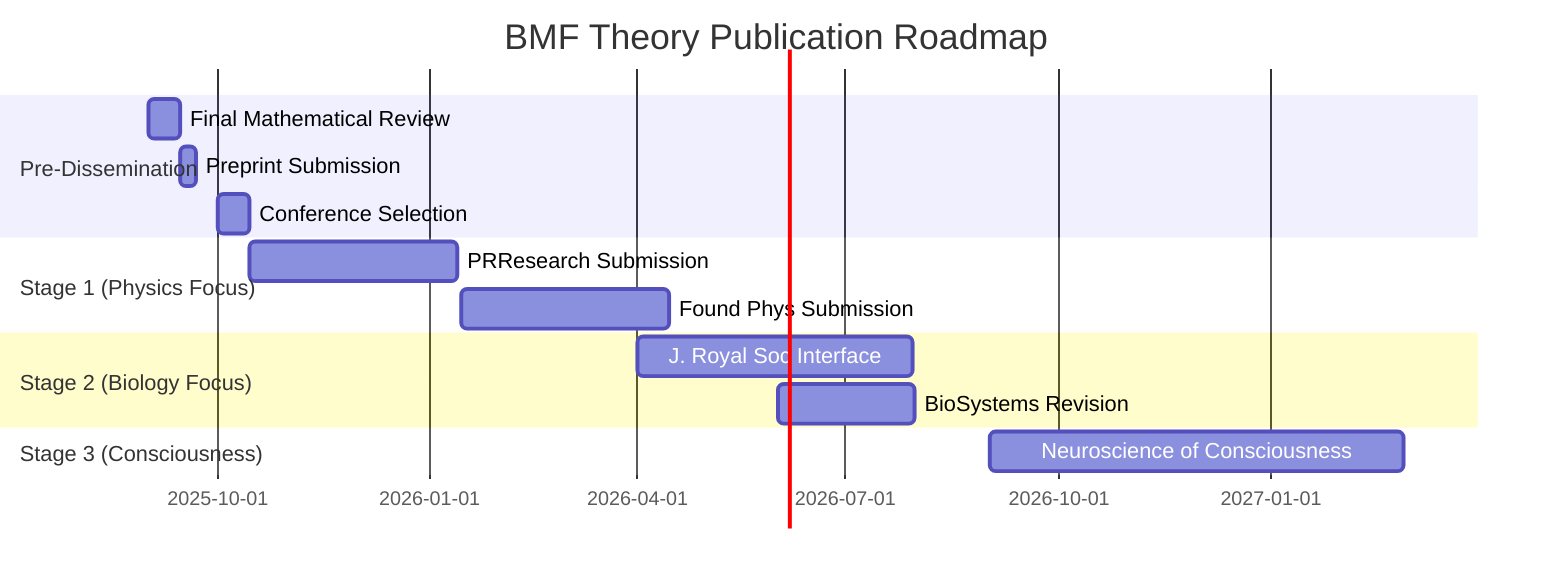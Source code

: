 gantt
    title BMF Theory Publication Roadmap
    dateFormat  YYYY-MM-DD
    section Pre-Dissemination
    Final Mathematical Review       :2025-09-01, 14d
    Preprint Submission            :2025-09-15, 7d
    Conference Selection           :2025-10-01, 14d
    section Stage 1 (Physics Focus)
    PRResearch Submission          :2025-10-15, 90d
    Found Phys Submission           :2026-01-15, 90d
    section Stage 2 (Biology Focus)
    J. Royal Soc Interface          :2026-04-01, 120d
    BioSystems Revision            :2026-06-01, 60d
    section Stage 3 (Consciousness)
    Neuroscience of Consciousness  :2026-09-01, 180d